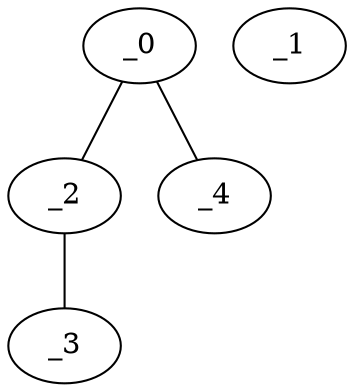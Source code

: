 graph KP1_0068 {
	_0	 [x="1.92",
		y="2.85"];
	_2	 [x="0.492264",
		y="1.77185"];
	_0 -- _2;
	_4	 [x="1.43149",
		y="2.35081"];
	_0 -- _4;
	_1	 [x="0.788001",
		y="0.539052"];
	_3	 [x="1.94959",
		y="0.721477"];
	_2 -- _3;
}
